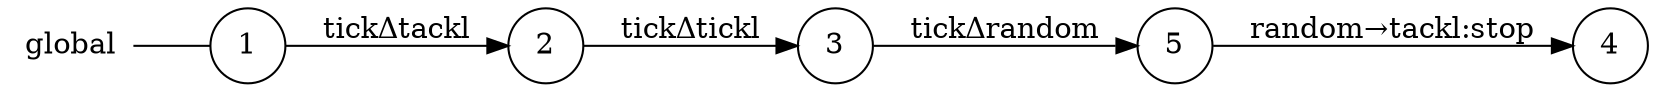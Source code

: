 digraph global {
	rankdir="LR";
	n_0 [label="global", shape="plaintext"];
	n_1 [id="5", shape=circle, label="5"];
	n_2 [id="1", shape=circle, label="1"];
	n_0 -> n_2 [arrowhead=none];
	n_3 [id="2", shape=circle, label="2"];
	n_4 [id="4", shape=circle, label="4"];
	n_5 [id="3", shape=circle, label="3"];

	n_2 -> n_3 [id="[$e|2]", label="tickΔtackl"];
	n_5 -> n_1 [id="[$e|0]", label="tickΔrandom"];
	n_1 -> n_4 [id="[$e|3]", label="random→tackl:stop"];
	n_3 -> n_5 [id="[$e|1]", label="tickΔtickl"];
}
